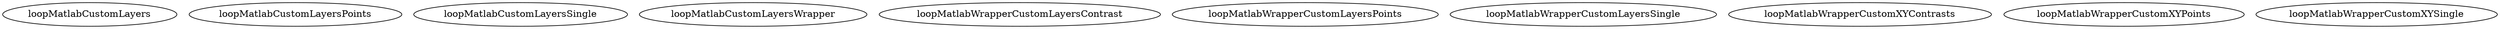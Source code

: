 /* Created by mdot for Matlab */
digraph m2html {

  loopMatlabCustomLayers [URL="loopMatlabCustomLayers.html"];
  loopMatlabCustomLayersPoints [URL="loopMatlabCustomLayersPoints.html"];
  loopMatlabCustomLayersSingle [URL="loopMatlabCustomLayersSingle.html"];
  loopMatlabCustomLayersWrapper [URL="loopMatlabCustomLayersWrapper.html"];
  loopMatlabWrapperCustomLayersContrast [URL="loopMatlabWrapperCustomLayersContrast.html"];
  loopMatlabWrapperCustomLayersPoints [URL="loopMatlabWrapperCustomLayersPoints.html"];
  loopMatlabWrapperCustomLayersSingle [URL="loopMatlabWrapperCustomLayersSingle.html"];
  loopMatlabWrapperCustomXYContrasts [URL="loopMatlabWrapperCustomXYContrasts.html"];
  loopMatlabWrapperCustomXYPoints [URL="loopMatlabWrapperCustomXYPoints.html"];
  loopMatlabWrapperCustomXYSingle [URL="loopMatlabWrapperCustomXYSingle.html"];
}